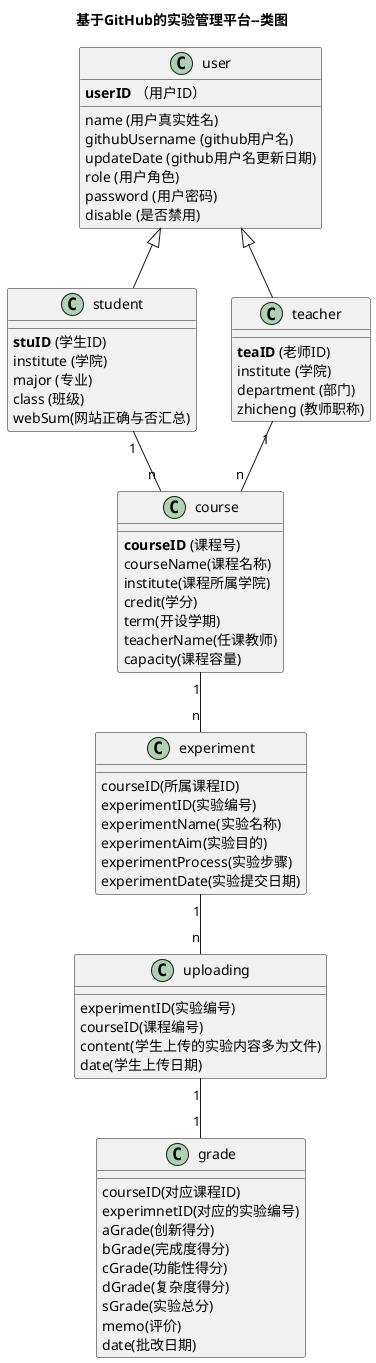 @startuml
title 基于GitHub的实验管理平台--类图
class user{
 <b>userID</b> （用户ID）
 name (用户真实姓名)
 githubUsername (github用户名)
 updateDate (github用户名更新日期)
 role (用户角色)
 password (用户密码)
 disable (是否禁用)
}
class student{
<b>stuID</b> (学生ID)
institute (学院)
major (专业)
class (班级)
webSum(网站正确与否汇总)

}
class teacher{
<b>teaID</b> (老师ID)
institute (学院)
department (部门)
zhicheng (教师职称)
}
class course{
 <b>courseID</b> (课程号)
 courseName(课程名称)
 institute(课程所属学院)
 credit(学分)
 term(开设学期)
 teacherName(任课教师)
 capacity(课程容量)
}
class experiment{
  courseID(所属课程ID)
  experimentID(实验编号)
  experimentName(实验名称)
  experimentAim(实验目的)
  experimentProcess(实验步骤)
  experimentDate(实验提交日期)
}
class uploading{
    experimentID(实验编号)
    courseID(课程编号)
    content(学生上传的实验内容多为文件)
    date(学生上传日期)
}
class grade{
 courseID(对应课程ID)
 experimnetID(对应的实验编号)
 aGrade(创新得分)
 bGrade(完成度得分)
 cGrade(功能性得分)
 dGrade(复杂度得分)
 sGrade(实验总分)
 memo(评价)
 date(批改日期)
}
student "1" -- "n"  course
teacher "1" -- "n"  course
course "1" -- "n" experiment

experiment "1" --"n" uploading
uploading "1" --"1" grade
user <|- student
user <|-- teacher

@enduml
